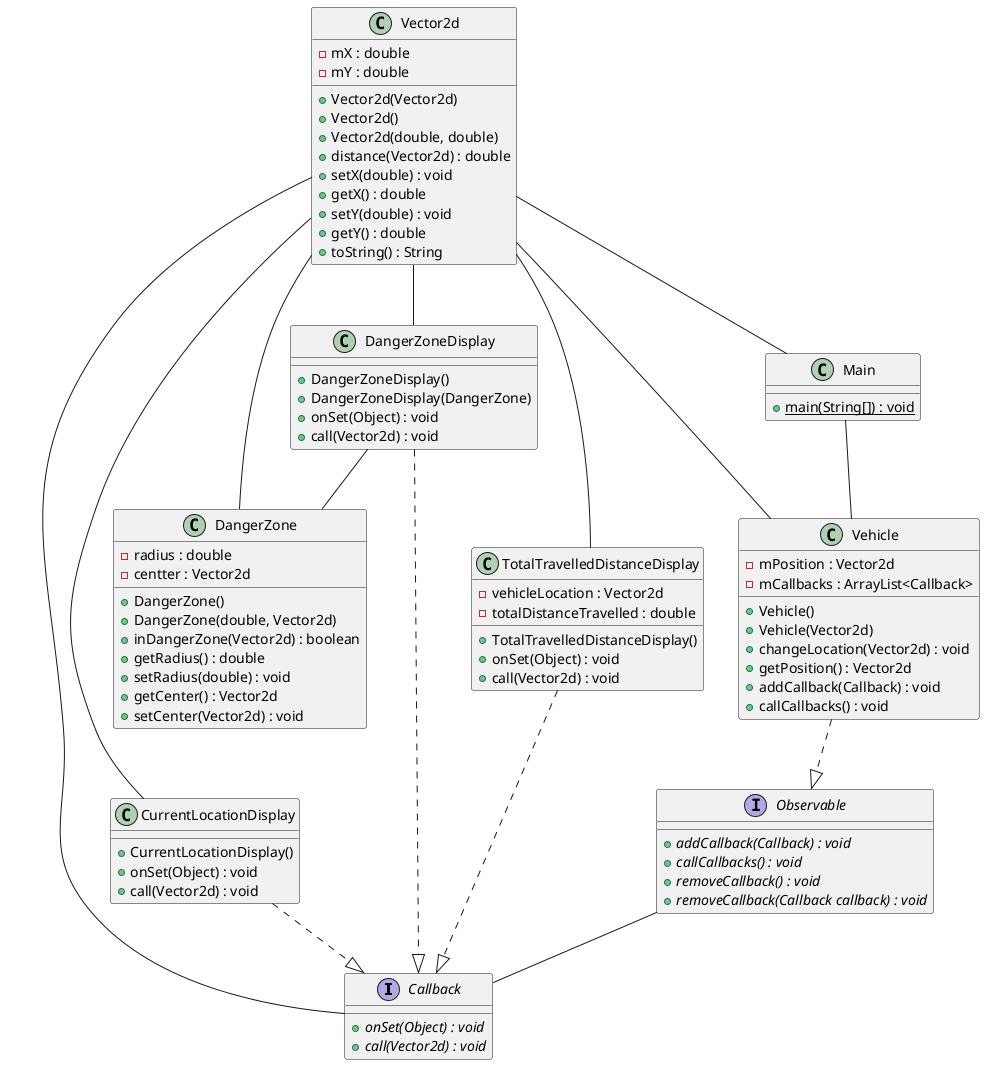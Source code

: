 @startuml Vehicle

interface Callback {
    + {abstract} onSet(Object) : void
    + {abstract} call(Vector2d) : void
}

class CurrentLocationDisplay {
    + CurrentLocationDisplay()
    + onSet(Object) : void
    + call(Vector2d) : void
}

class DangerZone {
    - radius : double
    - centter : Vector2d
    + DangerZone()
    + DangerZone(double, Vector2d)
    + inDangerZone(Vector2d) : boolean
    + getRadius() : double
    + setRadius(double) : void
    + getCenter() : Vector2d
    + setCenter(Vector2d) : void
}

class DangerZoneDisplay {
    + DangerZoneDisplay()
    + DangerZoneDisplay(DangerZone)
    + onSet(Object) : void
    + call(Vector2d) : void
}

interface Observable {
    + {abstract} addCallback(Callback) : void
    + {abstract} callCallbacks() : void
    + {abstract} removeCallback() : void
    + {abstract} removeCallback(Callback callback) : void
}

class TotalTravelledDistanceDisplay {
    - vehicleLocation : Vector2d
    - totalDistanceTravelled : double
    + TotalTravelledDistanceDisplay()
    + onSet(Object) : void
    + call(Vector2d) : void
}

class Vector2d {
    - mX : double
    - mY : double
    + Vector2d(Vector2d)
    + Vector2d()
    + Vector2d(double, double)
    + distance(Vector2d) : double
    + setX(double) : void
    + getX() : double
    + setY(double) : void
    + getY() : double
    + toString() : String
}

class Vehicle {
    - mPosition : Vector2d
    - mCallbacks : ArrayList<Callback>
    + Vehicle()
    + Vehicle(Vector2d)
    + changeLocation(Vector2d) : void
    + getPosition() : Vector2d
    + addCallback(Callback) : void
    + callCallbacks() : void
}

class Main {
    + {static} main(String[]) : void
}

Observable -- Callback
Main -- Vehicle

Vehicle ..|> Observable
TotalTravelledDistanceDisplay ..|> Callback
DangerZoneDisplay -- DangerZone
DangerZoneDisplay ..|> Callback
CurrentLocationDisplay ..|> Callback

Vector2d -- Vehicle
Vector2d -- TotalTravelledDistanceDisplay
Vector2d -- Main
Vector2d -- DangerZoneDisplay
Vector2d -- DangerZone
Vector2d -- CurrentLocationDisplay
Vector2d -- Callback

@enduml